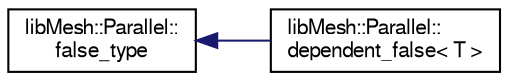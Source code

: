 digraph "Graphical Class Hierarchy"
{
  edge [fontname="FreeSans",fontsize="10",labelfontname="FreeSans",labelfontsize="10"];
  node [fontname="FreeSans",fontsize="10",shape=record];
  rankdir="LR";
  Node1 [label="libMesh::Parallel::\lfalse_type",height=0.2,width=0.4,color="black", fillcolor="white", style="filled",URL="$structlibMesh_1_1Parallel_1_1false__type.html"];
  Node1 -> Node2 [dir="back",color="midnightblue",fontsize="10",style="solid",fontname="FreeSans"];
  Node2 [label="libMesh::Parallel::\ldependent_false\< T \>",height=0.2,width=0.4,color="black", fillcolor="white", style="filled",URL="$structlibMesh_1_1Parallel_1_1dependent__false.html"];
}
